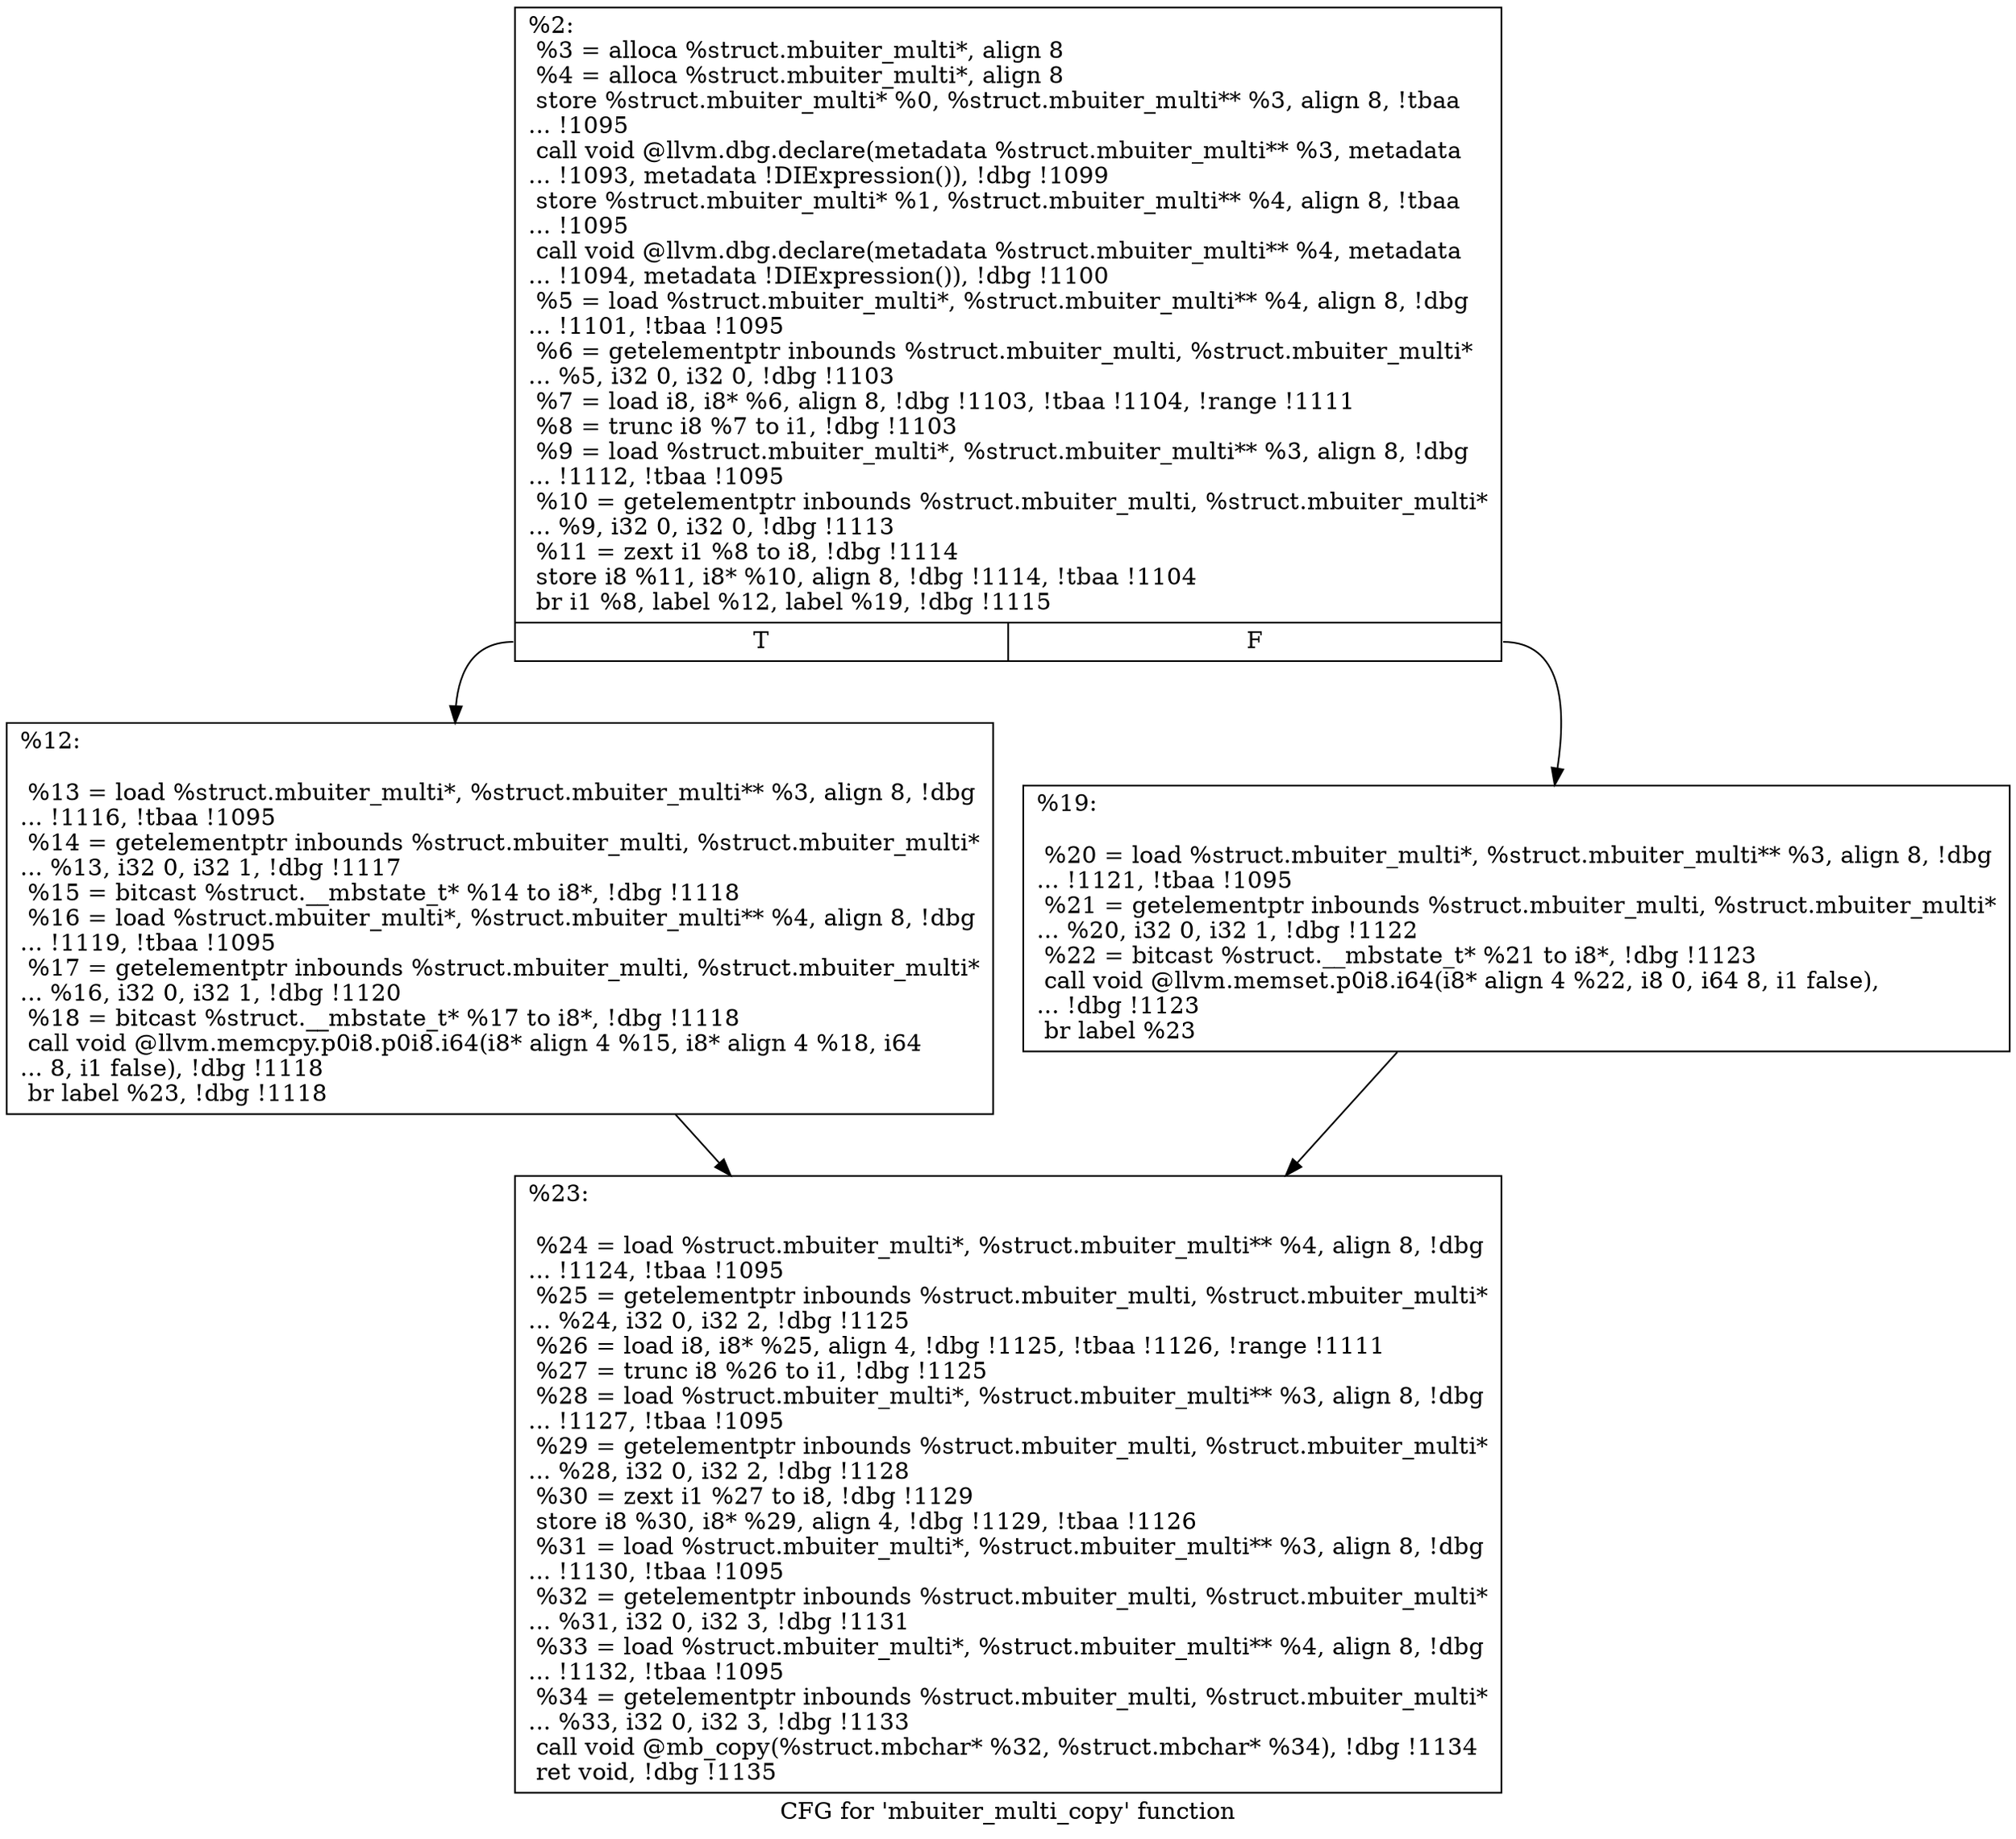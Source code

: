 digraph "CFG for 'mbuiter_multi_copy' function" {
	label="CFG for 'mbuiter_multi_copy' function";

	Node0x896c60 [shape=record,label="{%2:\l  %3 = alloca %struct.mbuiter_multi*, align 8\l  %4 = alloca %struct.mbuiter_multi*, align 8\l  store %struct.mbuiter_multi* %0, %struct.mbuiter_multi** %3, align 8, !tbaa\l... !1095\l  call void @llvm.dbg.declare(metadata %struct.mbuiter_multi** %3, metadata\l... !1093, metadata !DIExpression()), !dbg !1099\l  store %struct.mbuiter_multi* %1, %struct.mbuiter_multi** %4, align 8, !tbaa\l... !1095\l  call void @llvm.dbg.declare(metadata %struct.mbuiter_multi** %4, metadata\l... !1094, metadata !DIExpression()), !dbg !1100\l  %5 = load %struct.mbuiter_multi*, %struct.mbuiter_multi** %4, align 8, !dbg\l... !1101, !tbaa !1095\l  %6 = getelementptr inbounds %struct.mbuiter_multi, %struct.mbuiter_multi*\l... %5, i32 0, i32 0, !dbg !1103\l  %7 = load i8, i8* %6, align 8, !dbg !1103, !tbaa !1104, !range !1111\l  %8 = trunc i8 %7 to i1, !dbg !1103\l  %9 = load %struct.mbuiter_multi*, %struct.mbuiter_multi** %3, align 8, !dbg\l... !1112, !tbaa !1095\l  %10 = getelementptr inbounds %struct.mbuiter_multi, %struct.mbuiter_multi*\l... %9, i32 0, i32 0, !dbg !1113\l  %11 = zext i1 %8 to i8, !dbg !1114\l  store i8 %11, i8* %10, align 8, !dbg !1114, !tbaa !1104\l  br i1 %8, label %12, label %19, !dbg !1115\l|{<s0>T|<s1>F}}"];
	Node0x896c60:s0 -> Node0x897950;
	Node0x896c60:s1 -> Node0x8979a0;
	Node0x897950 [shape=record,label="{%12:\l\l  %13 = load %struct.mbuiter_multi*, %struct.mbuiter_multi** %3, align 8, !dbg\l... !1116, !tbaa !1095\l  %14 = getelementptr inbounds %struct.mbuiter_multi, %struct.mbuiter_multi*\l... %13, i32 0, i32 1, !dbg !1117\l  %15 = bitcast %struct.__mbstate_t* %14 to i8*, !dbg !1118\l  %16 = load %struct.mbuiter_multi*, %struct.mbuiter_multi** %4, align 8, !dbg\l... !1119, !tbaa !1095\l  %17 = getelementptr inbounds %struct.mbuiter_multi, %struct.mbuiter_multi*\l... %16, i32 0, i32 1, !dbg !1120\l  %18 = bitcast %struct.__mbstate_t* %17 to i8*, !dbg !1118\l  call void @llvm.memcpy.p0i8.p0i8.i64(i8* align 4 %15, i8* align 4 %18, i64\l... 8, i1 false), !dbg !1118\l  br label %23, !dbg !1118\l}"];
	Node0x897950 -> Node0x8979f0;
	Node0x8979a0 [shape=record,label="{%19:\l\l  %20 = load %struct.mbuiter_multi*, %struct.mbuiter_multi** %3, align 8, !dbg\l... !1121, !tbaa !1095\l  %21 = getelementptr inbounds %struct.mbuiter_multi, %struct.mbuiter_multi*\l... %20, i32 0, i32 1, !dbg !1122\l  %22 = bitcast %struct.__mbstate_t* %21 to i8*, !dbg !1123\l  call void @llvm.memset.p0i8.i64(i8* align 4 %22, i8 0, i64 8, i1 false),\l... !dbg !1123\l  br label %23\l}"];
	Node0x8979a0 -> Node0x8979f0;
	Node0x8979f0 [shape=record,label="{%23:\l\l  %24 = load %struct.mbuiter_multi*, %struct.mbuiter_multi** %4, align 8, !dbg\l... !1124, !tbaa !1095\l  %25 = getelementptr inbounds %struct.mbuiter_multi, %struct.mbuiter_multi*\l... %24, i32 0, i32 2, !dbg !1125\l  %26 = load i8, i8* %25, align 4, !dbg !1125, !tbaa !1126, !range !1111\l  %27 = trunc i8 %26 to i1, !dbg !1125\l  %28 = load %struct.mbuiter_multi*, %struct.mbuiter_multi** %3, align 8, !dbg\l... !1127, !tbaa !1095\l  %29 = getelementptr inbounds %struct.mbuiter_multi, %struct.mbuiter_multi*\l... %28, i32 0, i32 2, !dbg !1128\l  %30 = zext i1 %27 to i8, !dbg !1129\l  store i8 %30, i8* %29, align 4, !dbg !1129, !tbaa !1126\l  %31 = load %struct.mbuiter_multi*, %struct.mbuiter_multi** %3, align 8, !dbg\l... !1130, !tbaa !1095\l  %32 = getelementptr inbounds %struct.mbuiter_multi, %struct.mbuiter_multi*\l... %31, i32 0, i32 3, !dbg !1131\l  %33 = load %struct.mbuiter_multi*, %struct.mbuiter_multi** %4, align 8, !dbg\l... !1132, !tbaa !1095\l  %34 = getelementptr inbounds %struct.mbuiter_multi, %struct.mbuiter_multi*\l... %33, i32 0, i32 3, !dbg !1133\l  call void @mb_copy(%struct.mbchar* %32, %struct.mbchar* %34), !dbg !1134\l  ret void, !dbg !1135\l}"];
}
